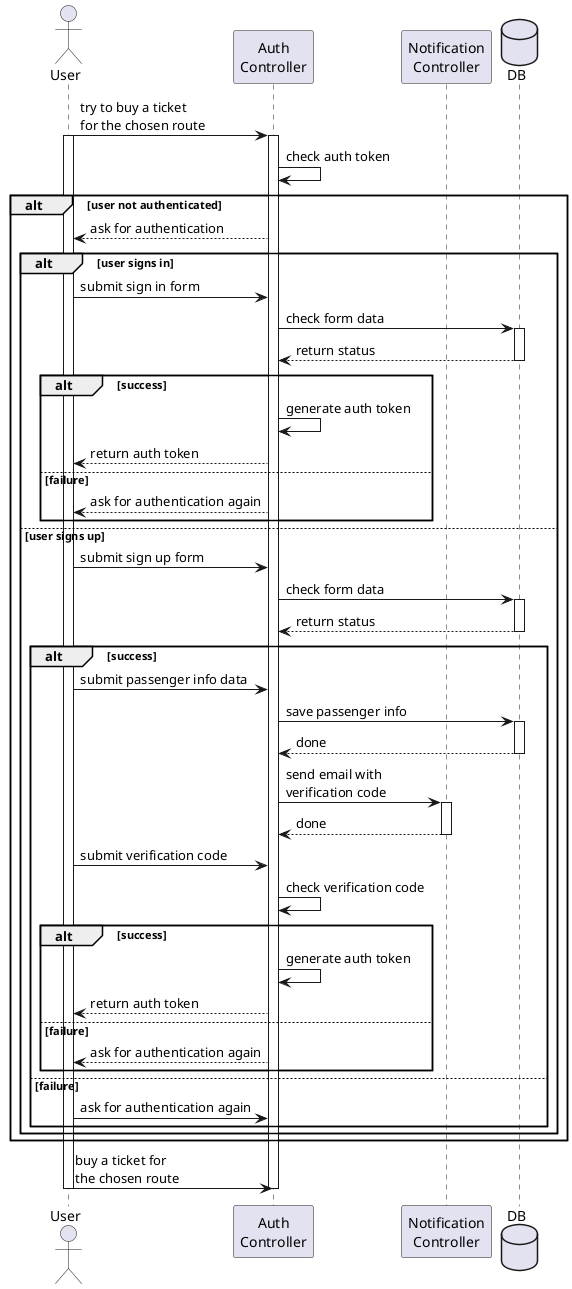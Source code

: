 @startuml

actor User
participant "Auth\nController" as AuthSVC
participant "Notification\nController" as NotificationSVC
database "DB" as DB

User -> AuthSVC : try to buy a ticket\nfor the chosen route
activate User
activate AuthSVC

AuthSVC -> AuthSVC : check auth token

alt user not authenticated

    AuthSVC --> User : ask for authentication
    ' deactivate AuthSVC

    alt user signs in

        User -> AuthSVC : submit sign in form
        ' activate AuthSVC

        AuthSVC -> DB : check form data
        activate DB

        DB --> AuthSVC : return status
        deactivate DB

        alt success

            AuthSVC -> AuthSVC : generate auth token
            AuthSVC --> User : return auth token

        else failure

            AuthSVC --> User : ask for authentication again
            ' deactivate AuthSVC

        end

    else user signs up

        User -> AuthSVC : submit sign up form
        ' activate AuthSVC

        AuthSVC -> DB : check form data
        activate DB

        DB --> AuthSVC : return status
        deactivate DB

        alt success

            User -> AuthSVC : submit passenger info data


            AuthSVC -> DB : save passenger info
            activate DB

            DB --> AuthSVC : done
            deactivate DB

            AuthSVC -> NotificationSVC : send email with\nverification code
            activate NotificationSVC

            NotificationSVC --> AuthSVC : done
            deactivate NotificationSVC

            User -> AuthSVC : submit verification code
            AuthSVC -> AuthSVC : check verification code

            alt success

                AuthSVC -> AuthSVC : generate auth token
                AuthSVC --> User : return auth token

            else failure

                AuthSVC --> User : ask for authentication again

            end

        else failure

            User -> AuthSVC : ask for authentication again

        end

    end

end

User -> AuthSVC : buy a ticket for\nthe chosen route
deactivate User
deactivate AuthSVC

@enduml

